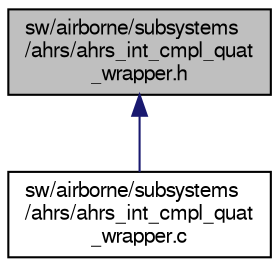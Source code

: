 digraph "sw/airborne/subsystems/ahrs/ahrs_int_cmpl_quat_wrapper.h"
{
  edge [fontname="FreeSans",fontsize="10",labelfontname="FreeSans",labelfontsize="10"];
  node [fontname="FreeSans",fontsize="10",shape=record];
  Node1 [label="sw/airborne/subsystems\l/ahrs/ahrs_int_cmpl_quat\l_wrapper.h",height=0.2,width=0.4,color="black", fillcolor="grey75", style="filled", fontcolor="black"];
  Node1 -> Node2 [dir="back",color="midnightblue",fontsize="10",style="solid",fontname="FreeSans"];
  Node2 [label="sw/airborne/subsystems\l/ahrs/ahrs_int_cmpl_quat\l_wrapper.c",height=0.2,width=0.4,color="black", fillcolor="white", style="filled",URL="$ahrs__int__cmpl__quat__wrapper_8c.html",tooltip="Paparazzi specific wrapper to run floating point complementary filter. "];
}
